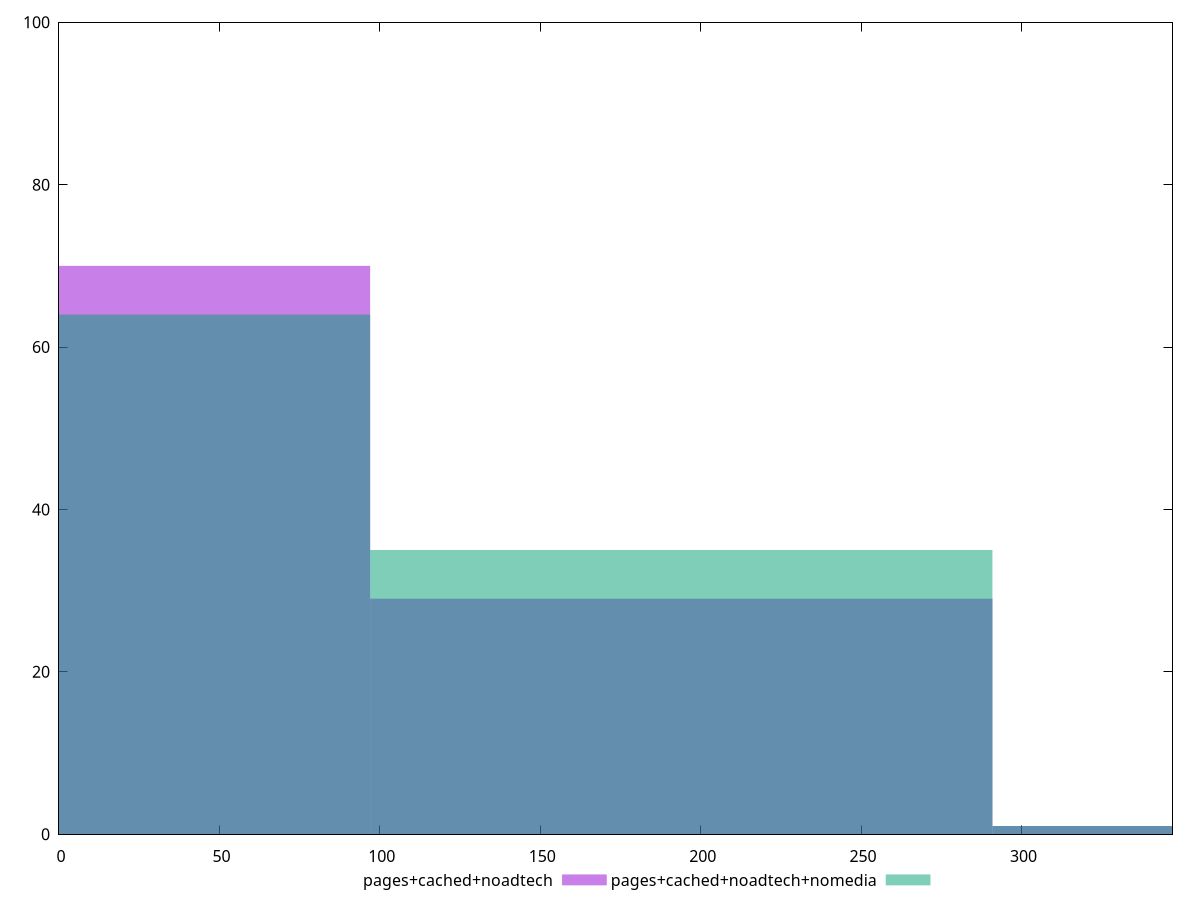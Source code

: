 reset

$pagesCachedNoadtech <<EOF
387.9024953774469 1
0 70
193.95124768872344 29
EOF

$pagesCachedNoadtechNomedia <<EOF
387.9024953774469 1
193.95124768872344 35
0 64
EOF

set key outside below
set boxwidth 193.95124768872344
set xrange [0:347.0510001182556]
set yrange [0:100]
set trange [0:100]
set style fill transparent solid 0.5 noborder
set terminal svg size 640, 500 enhanced background rgb 'white'
set output "report_00019_2021-02-10T18-14-37.922Z//uses-rel-preconnect/comparison/histogram/2_vs_3.svg"

plot $pagesCachedNoadtech title "pages+cached+noadtech" with boxes, \
     $pagesCachedNoadtechNomedia title "pages+cached+noadtech+nomedia" with boxes

reset
